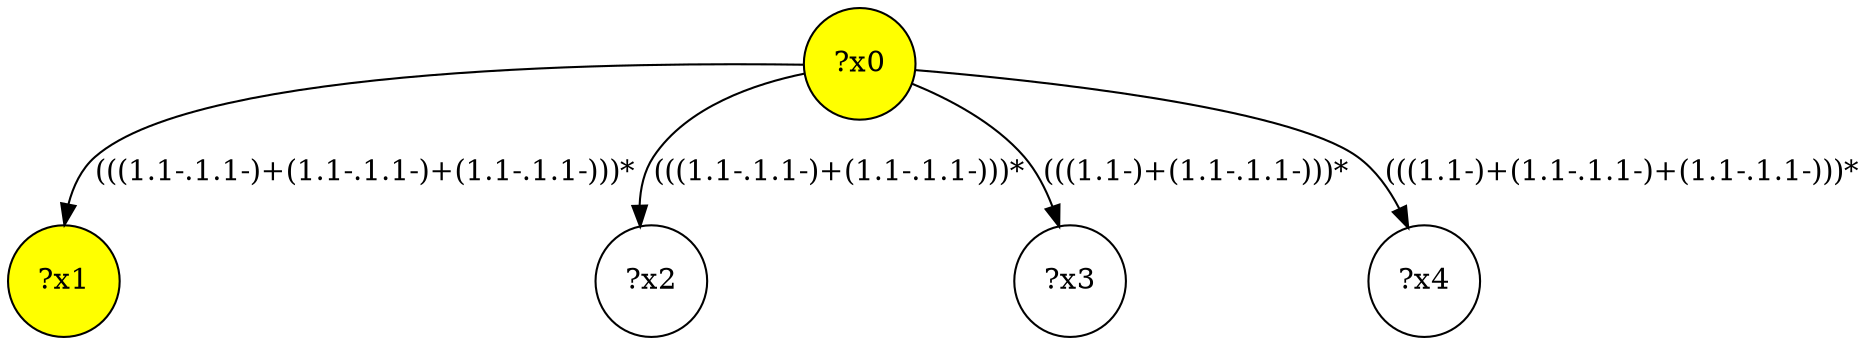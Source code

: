 digraph g {
	x0 [fillcolor="yellow", style="filled," shape=circle, label="?x0"];
	x1 [fillcolor="yellow", style="filled," shape=circle, label="?x1"];
	x0 -> x1 [label="(((1.1-.1.1-)+(1.1-.1.1-)+(1.1-.1.1-)))*"];
	x2 [shape=circle, label="?x2"];
	x0 -> x2 [label="(((1.1-.1.1-)+(1.1-.1.1-)))*"];
	x3 [shape=circle, label="?x3"];
	x0 -> x3 [label="(((1.1-)+(1.1-.1.1-)))*"];
	x4 [shape=circle, label="?x4"];
	x0 -> x4 [label="(((1.1-)+(1.1-.1.1-)+(1.1-.1.1-)))*"];
}
